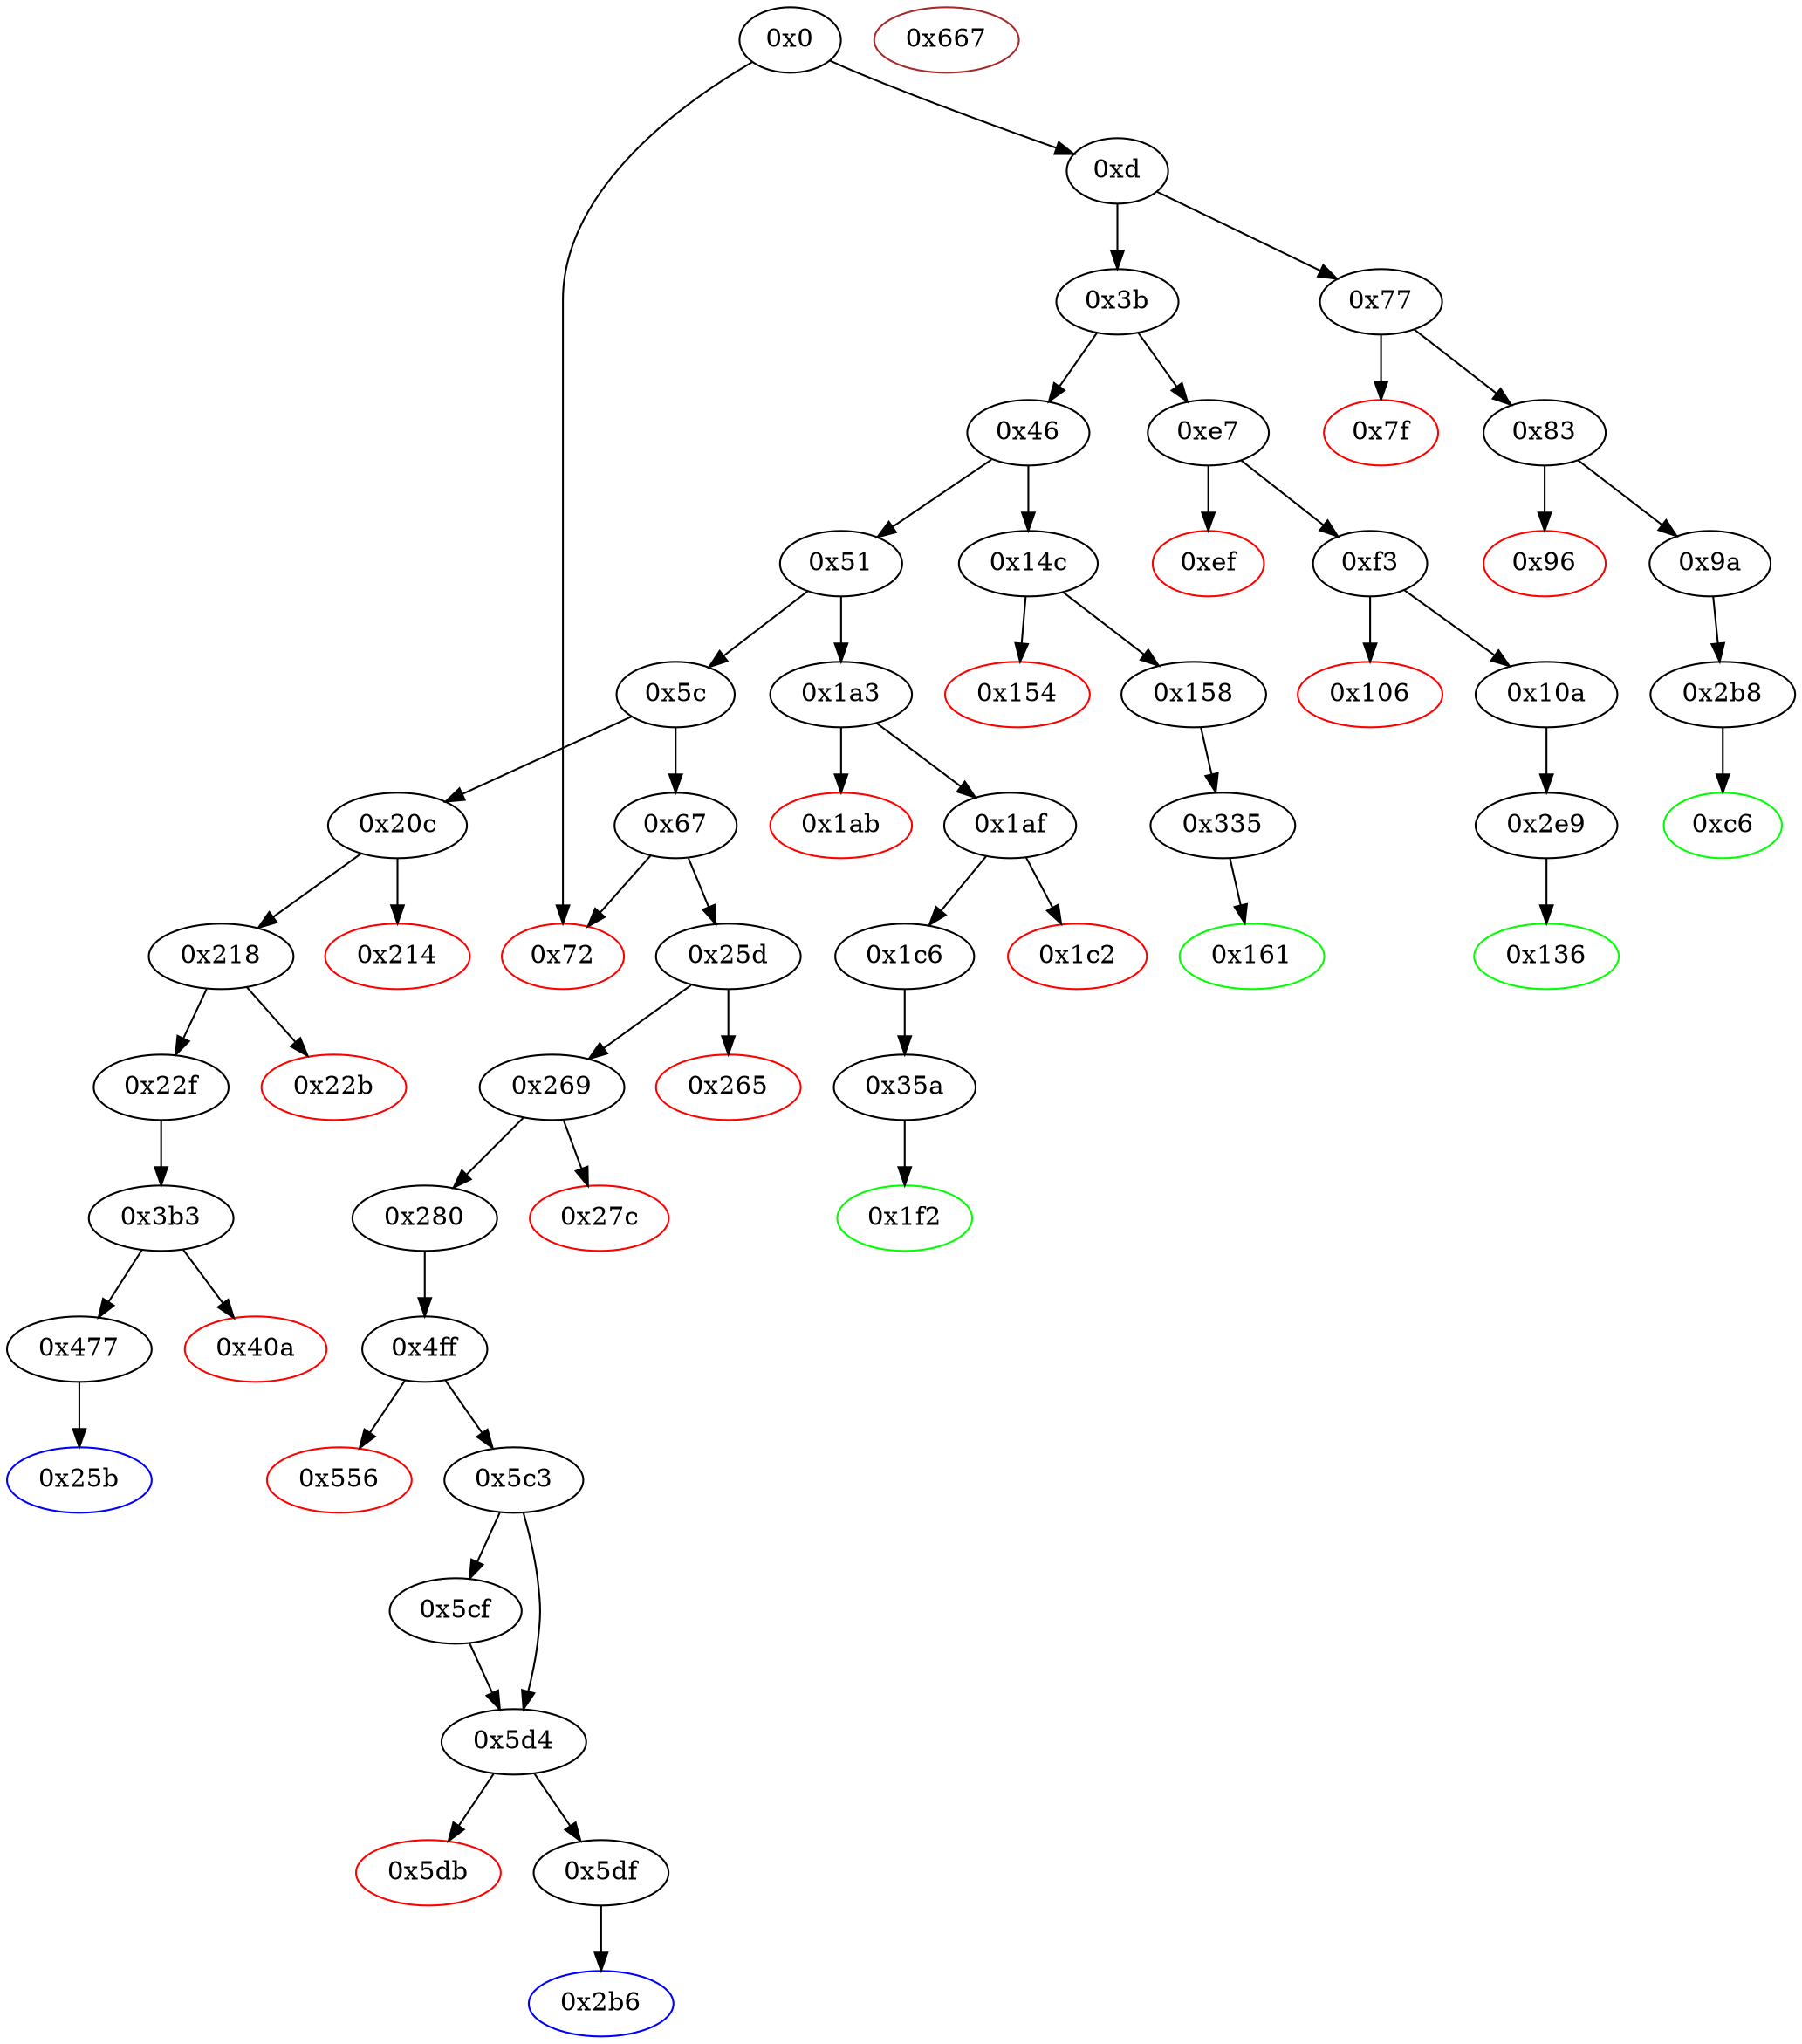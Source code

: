 strict digraph "" {
"0xe7" [fillcolor=white, id="0xe7", style=filled, tooltip="Block 0xe7\n[0xe7:0xee]\n---\nPredecessors: [0x3b]\nSuccessors: [0xef, 0xf3]\n---\n0xe7 JUMPDEST\n0xe8 CALLVALUE\n0xe9 DUP1\n0xea ISZERO\n0xeb PUSH2 0xf3\n0xee JUMPI\n---\n0xe7: JUMPDEST \n0xe8: V62 = CALLVALUE\n0xea: V63 = ISZERO V62\n0xeb: V64 = 0xf3\n0xee: JUMPI 0xf3 V63\n---\nEntry stack: [V9]\nStack pops: 0\nStack additions: [V62]\nExit stack: [V9, V62]\n\nDef sites:\nV9: {0xd.0x2f}\n"];
"0x1c6" [fillcolor=white, id="0x1c6", style=filled, tooltip="Block 0x1c6\n[0x1c6:0x1f1]\n---\nPredecessors: [0x1af]\nSuccessors: [0x35a]\n---\n0x1c6 JUMPDEST\n0x1c7 DUP2\n0x1c8 ADD\n0x1c9 SWAP1\n0x1ca DUP1\n0x1cb DUP1\n0x1cc CALLDATALOAD\n0x1cd PUSH20 0xffffffffffffffffffffffffffffffffffffffff\n0x1e2 AND\n0x1e3 SWAP1\n0x1e4 PUSH1 0x20\n0x1e6 ADD\n0x1e7 SWAP1\n0x1e8 SWAP3\n0x1e9 SWAP2\n0x1ea SWAP1\n0x1eb POP\n0x1ec POP\n0x1ed POP\n0x1ee PUSH2 0x35a\n0x1f1 JUMP\n---\n0x1c6: JUMPDEST \n0x1c8: V119 = ADD 0x4 V113\n0x1cc: V120 = CALLDATALOAD 0x4\n0x1cd: V121 = 0xffffffffffffffffffffffffffffffffffffffff\n0x1e2: V122 = AND 0xffffffffffffffffffffffffffffffffffffffff V120\n0x1e4: V123 = 0x20\n0x1e6: V124 = ADD 0x20 0x4\n0x1ee: V125 = 0x35a\n0x1f1: JUMP 0x35a\n---\nEntry stack: [V9, 0x1f2, 0x4, V113]\nStack pops: 2\nStack additions: [V122]\nExit stack: [V9, 0x1f2, V122]\n\nDef sites:\nV9: {0xd.0x2f}\n0x1f2: {0x1af.0x1b1}\n0x4: {0x1af.0x1b4}\nV113: {0x1af.0x1b8}\n"];
"0x214" [color=red, fillcolor=white, id="0x214", style=filled, tooltip="Block 0x214\n[0x214:0x217]\n---\nPredecessors: [0x20c]\nSuccessors: []\n---\n0x214 PUSH1 0x0\n0x216 DUP1\n0x217 REVERT\n---\n0x214: V140 = 0x0\n0x217: REVERT 0x0 0x0\n---\nEntry stack: [V9, V137]\nStack pops: 0\nStack additions: []\nExit stack: [V9, V137]\n\nDef sites:\nV9: {0xd.0x2f}\nV137: {0x20c.0x20d}\n"];
"0x5cf" [fillcolor=white, id="0x5cf", style=filled, tooltip="Block 0x5cf\n[0x5cf:0x5d3]\n---\nPredecessors: [0x5c3]\nSuccessors: [0x5d4]\n---\n0x5cf POP\n0x5d0 PUSH1 0x0\n0x5d2 DUP2\n0x5d3 EQ\n---\n0x5d0: V358 = 0x0\n0x5d3: V359 = EQ V176 0x0\n---\nEntry stack: [V9, 0x2b6, V173, V176, V356]\nStack pops: 2\nStack additions: [S1, V359]\nExit stack: [V9, 0x2b6, V173, V176, V359]\n\nDef sites:\nV9: {0xd.0x2f}\n0x2b6: {0x269.0x26b}\nV173: {0x280.0x29c}\nV176: {0x280.0x2a6}\nV356: {0x5c3.0x5c9}\n"];
"0x5db" [color=red, fillcolor=white, id="0x5db", style=filled, tooltip="Block 0x5db\n[0x5db:0x5de]\n---\nPredecessors: [0x5d4]\nSuccessors: []\n---\n0x5db PUSH1 0x0\n0x5dd DUP1\n0x5de REVERT\n---\n0x5db: V363 = 0x0\n0x5de: REVERT 0x0 0x0\n---\nEntry stack: [V9, 0x2b6, V173, V176]\nStack pops: 0\nStack additions: []\nExit stack: [V9, 0x2b6, V173, V176]\n\nDef sites:\nV9: {0xd.0x2f}\n0x2b6: {0x269.0x26b}\nV173: {0x280.0x29c}\nV176: {0x280.0x2a6}\n"];
"0x154" [color=red, fillcolor=white, id="0x154", style=filled, tooltip="Block 0x154\n[0x154:0x157]\n---\nPredecessors: [0x14c]\nSuccessors: []\n---\n0x154 PUSH1 0x0\n0x156 DUP1\n0x157 REVERT\n---\n0x154: V92 = 0x0\n0x157: REVERT 0x0 0x0\n---\nEntry stack: [V9, V89]\nStack pops: 0\nStack additions: []\nExit stack: [V9, V89]\n\nDef sites:\nV9: {0xd.0x2f}\nV89: {0x14c.0x14d}\n"];
"0x35a" [fillcolor=white, id="0x35a", style=filled, tooltip="Block 0x35a\n[0x35a:0x3b2]\n---\nPredecessors: [0x1c6]\nSuccessors: [0x1f2]\n---\n0x35a JUMPDEST\n0x35b PUSH1 0x0\n0x35d PUSH1 0x1\n0x35f PUSH1 0x0\n0x361 DUP4\n0x362 PUSH20 0xffffffffffffffffffffffffffffffffffffffff\n0x377 AND\n0x378 PUSH20 0xffffffffffffffffffffffffffffffffffffffff\n0x38d AND\n0x38e DUP2\n0x38f MSTORE\n0x390 PUSH1 0x20\n0x392 ADD\n0x393 SWAP1\n0x394 DUP2\n0x395 MSTORE\n0x396 PUSH1 0x20\n0x398 ADD\n0x399 PUSH1 0x0\n0x39b SHA3\n0x39c PUSH1 0x0\n0x39e ADD\n0x39f PUSH1 0x0\n0x3a1 SWAP1\n0x3a2 SLOAD\n0x3a3 SWAP1\n0x3a4 PUSH2 0x100\n0x3a7 EXP\n0x3a8 SWAP1\n0x3a9 DIV\n0x3aa PUSH1 0xff\n0x3ac AND\n0x3ad SWAP1\n0x3ae POP\n0x3af SWAP2\n0x3b0 SWAP1\n0x3b1 POP\n0x3b2 JUMP\n---\n0x35a: JUMPDEST \n0x35b: V222 = 0x0\n0x35d: V223 = 0x1\n0x35f: V224 = 0x0\n0x362: V225 = 0xffffffffffffffffffffffffffffffffffffffff\n0x377: V226 = AND 0xffffffffffffffffffffffffffffffffffffffff V122\n0x378: V227 = 0xffffffffffffffffffffffffffffffffffffffff\n0x38d: V228 = AND 0xffffffffffffffffffffffffffffffffffffffff V226\n0x38f: M[0x0] = V228\n0x390: V229 = 0x20\n0x392: V230 = ADD 0x20 0x0\n0x395: M[0x20] = 0x1\n0x396: V231 = 0x20\n0x398: V232 = ADD 0x20 0x20\n0x399: V233 = 0x0\n0x39b: V234 = SHA3 0x0 0x40\n0x39c: V235 = 0x0\n0x39e: V236 = ADD 0x0 V234\n0x39f: V237 = 0x0\n0x3a2: V238 = S[V236]\n0x3a4: V239 = 0x100\n0x3a7: V240 = EXP 0x100 0x0\n0x3a9: V241 = DIV V238 0x1\n0x3aa: V242 = 0xff\n0x3ac: V243 = AND 0xff V241\n0x3b2: JUMP 0x1f2\n---\nEntry stack: [V9, 0x1f2, V122]\nStack pops: 2\nStack additions: [V243]\nExit stack: [V9, V243]\n\nDef sites:\nV9: {0xd.0x2f}\n0x1f2: {0x1af.0x1b1}\nV122: {0x1c6.0x1e2}\n"];
"0x556" [color=red, fillcolor=white, id="0x556", style=filled, tooltip="Block 0x556\n[0x556:0x5c2]\n---\nPredecessors: [0x4ff]\nSuccessors: []\n---\n0x556 PUSH1 0x40\n0x558 MLOAD\n0x559 PUSH32 0x8c379a000000000000000000000000000000000000000000000000000000000\n0x57a DUP2\n0x57b MSTORE\n0x57c PUSH1 0x4\n0x57e ADD\n0x57f DUP1\n0x580 DUP1\n0x581 PUSH1 0x20\n0x583 ADD\n0x584 DUP3\n0x585 DUP2\n0x586 SUB\n0x587 DUP3\n0x588 MSTORE\n0x589 PUSH1 0xa\n0x58b DUP2\n0x58c MSTORE\n0x58d PUSH1 0x20\n0x58f ADD\n0x590 DUP1\n0x591 PUSH32 0x4f6e6c79206f776e657200000000000000000000000000000000000000000000\n0x5b2 DUP2\n0x5b3 MSTORE\n0x5b4 POP\n0x5b5 PUSH1 0x20\n0x5b7 ADD\n0x5b8 SWAP2\n0x5b9 POP\n0x5ba POP\n0x5bb PUSH1 0x40\n0x5bd MLOAD\n0x5be DUP1\n0x5bf SWAP2\n0x5c0 SUB\n0x5c1 SWAP1\n0x5c2 REVERT\n---\n0x556: V337 = 0x40\n0x558: V338 = M[0x40]\n0x559: V339 = 0x8c379a000000000000000000000000000000000000000000000000000000000\n0x57b: M[V338] = 0x8c379a000000000000000000000000000000000000000000000000000000000\n0x57c: V340 = 0x4\n0x57e: V341 = ADD 0x4 V338\n0x581: V342 = 0x20\n0x583: V343 = ADD 0x20 V341\n0x586: V344 = SUB V343 V341\n0x588: M[V341] = V344\n0x589: V345 = 0xa\n0x58c: M[V343] = 0xa\n0x58d: V346 = 0x20\n0x58f: V347 = ADD 0x20 V343\n0x591: V348 = 0x4f6e6c79206f776e657200000000000000000000000000000000000000000000\n0x5b3: M[V347] = 0x4f6e6c79206f776e657200000000000000000000000000000000000000000000\n0x5b5: V349 = 0x20\n0x5b7: V350 = ADD 0x20 V347\n0x5bb: V351 = 0x40\n0x5bd: V352 = M[0x40]\n0x5c0: V353 = SUB V350 V352\n0x5c2: REVERT V352 V353\n---\nEntry stack: [V9, 0x2b6, V173, V176]\nStack pops: 0\nStack additions: []\nExit stack: [V9, 0x2b6, V173, V176]\n\nDef sites:\nV9: {0xd.0x2f}\n0x2b6: {0x269.0x26b}\nV173: {0x280.0x29c}\nV176: {0x280.0x2a6}\n"];
"0x5c" [fillcolor=white, id="0x5c", style=filled, tooltip="Block 0x5c\n[0x5c:0x66]\n---\nPredecessors: [0x51]\nSuccessors: [0x67, 0x20c]\n---\n0x5c DUP1\n0x5d PUSH4 0xd0173c33\n0x62 EQ\n0x63 PUSH2 0x20c\n0x66 JUMPI\n---\n0x5d: V22 = 0xd0173c33\n0x62: V23 = EQ 0xd0173c33 V9\n0x63: V24 = 0x20c\n0x66: JUMPI 0x20c V23\n---\nEntry stack: [V9]\nStack pops: 1\nStack additions: [S0]\nExit stack: [V9]\n\nDef sites:\nV9: {0xd.0x2f}\n"];
"0x25b" [color=blue, fillcolor=white, id="0x25b", style=filled, tooltip="Block 0x25b\n[0x25b:0x25c]\n---\nPredecessors: [0x477]\nSuccessors: []\n---\n0x25b JUMPDEST\n0x25c STOP\n---\n0x25b: JUMPDEST \n0x25c: STOP \n---\nEntry stack: [V9]\nStack pops: 0\nStack additions: []\nExit stack: [V9]\n\nDef sites:\nV9: {0xd.0x2f}\n"];
"0x20c" [fillcolor=white, id="0x20c", style=filled, tooltip="Block 0x20c\n[0x20c:0x213]\n---\nPredecessors: [0x5c]\nSuccessors: [0x214, 0x218]\n---\n0x20c JUMPDEST\n0x20d CALLVALUE\n0x20e DUP1\n0x20f ISZERO\n0x210 PUSH2 0x218\n0x213 JUMPI\n---\n0x20c: JUMPDEST \n0x20d: V137 = CALLVALUE\n0x20f: V138 = ISZERO V137\n0x210: V139 = 0x218\n0x213: JUMPI 0x218 V138\n---\nEntry stack: [V9]\nStack pops: 0\nStack additions: [V137]\nExit stack: [V9, V137]\n\nDef sites:\nV9: {0xd.0x2f}\n"];
"0x158" [fillcolor=white, id="0x158", style=filled, tooltip="Block 0x158\n[0x158:0x160]\n---\nPredecessors: [0x14c]\nSuccessors: [0x335]\n---\n0x158 JUMPDEST\n0x159 POP\n0x15a PUSH2 0x161\n0x15d PUSH2 0x335\n0x160 JUMP\n---\n0x158: JUMPDEST \n0x15a: V93 = 0x161\n0x15d: V94 = 0x335\n0x160: JUMP 0x335\n---\nEntry stack: [V9, V89]\nStack pops: 1\nStack additions: [0x161]\nExit stack: [V9, 0x161]\n\nDef sites:\nV9: {0xd.0x2f}\nV89: {0x14c.0x14d}\n"];
"0x10a" [fillcolor=white, id="0x10a", style=filled, tooltip="Block 0x10a\n[0x10a:0x135]\n---\nPredecessors: [0xf3]\nSuccessors: [0x2e9]\n---\n0x10a JUMPDEST\n0x10b DUP2\n0x10c ADD\n0x10d SWAP1\n0x10e DUP1\n0x10f DUP1\n0x110 CALLDATALOAD\n0x111 PUSH20 0xffffffffffffffffffffffffffffffffffffffff\n0x126 AND\n0x127 SWAP1\n0x128 PUSH1 0x20\n0x12a ADD\n0x12b SWAP1\n0x12c SWAP3\n0x12d SWAP2\n0x12e SWAP1\n0x12f POP\n0x130 POP\n0x131 POP\n0x132 PUSH2 0x2e9\n0x135 JUMP\n---\n0x10a: JUMPDEST \n0x10c: V75 = ADD 0x4 V69\n0x110: V76 = CALLDATALOAD 0x4\n0x111: V77 = 0xffffffffffffffffffffffffffffffffffffffff\n0x126: V78 = AND 0xffffffffffffffffffffffffffffffffffffffff V76\n0x128: V79 = 0x20\n0x12a: V80 = ADD 0x20 0x4\n0x132: V81 = 0x2e9\n0x135: JUMP 0x2e9\n---\nEntry stack: [V9, 0x136, 0x4, V69]\nStack pops: 2\nStack additions: [V78]\nExit stack: [V9, 0x136, V78]\n\nDef sites:\nV9: {0xd.0x2f}\n0x136: {0xf3.0xf5}\n0x4: {0xf3.0xf8}\nV69: {0xf3.0xfc}\n"];
"0x83" [fillcolor=white, id="0x83", style=filled, tooltip="Block 0x83\n[0x83:0x95]\n---\nPredecessors: [0x77]\nSuccessors: [0x96, 0x9a]\n---\n0x83 JUMPDEST\n0x84 POP\n0x85 PUSH2 0xc6\n0x88 PUSH1 0x4\n0x8a DUP1\n0x8b CALLDATASIZE\n0x8c SUB\n0x8d PUSH1 0x20\n0x8f DUP2\n0x90 LT\n0x91 ISZERO\n0x92 PUSH2 0x9a\n0x95 JUMPI\n---\n0x83: JUMPDEST \n0x85: V33 = 0xc6\n0x88: V34 = 0x4\n0x8b: V35 = CALLDATASIZE\n0x8c: V36 = SUB V35 0x4\n0x8d: V37 = 0x20\n0x90: V38 = LT V36 0x20\n0x91: V39 = ISZERO V38\n0x92: V40 = 0x9a\n0x95: JUMPI 0x9a V39\n---\nEntry stack: [V9, V29]\nStack pops: 1\nStack additions: [0xc6, 0x4, V36]\nExit stack: [V9, 0xc6, 0x4, V36]\n\nDef sites:\nV9: {0xd.0x2f}\nV29: {0x77.0x78}\n"];
"0x46" [fillcolor=white, id="0x46", style=filled, tooltip="Block 0x46\n[0x46:0x50]\n---\nPredecessors: [0x3b]\nSuccessors: [0x51, 0x14c]\n---\n0x46 DUP1\n0x47 PUSH4 0x8da5cb5b\n0x4c EQ\n0x4d PUSH2 0x14c\n0x50 JUMPI\n---\n0x47: V16 = 0x8da5cb5b\n0x4c: V17 = EQ 0x8da5cb5b V9\n0x4d: V18 = 0x14c\n0x50: JUMPI 0x14c V17\n---\nEntry stack: [V9]\nStack pops: 1\nStack additions: [S0]\nExit stack: [V9]\n\nDef sites:\nV9: {0xd.0x2f}\n"];
"0x25d" [fillcolor=white, id="0x25d", style=filled, tooltip="Block 0x25d\n[0x25d:0x264]\n---\nPredecessors: [0x67]\nSuccessors: [0x265, 0x269]\n---\n0x25d JUMPDEST\n0x25e CALLVALUE\n0x25f DUP1\n0x260 ISZERO\n0x261 PUSH2 0x269\n0x264 JUMPI\n---\n0x25d: JUMPDEST \n0x25e: V157 = CALLVALUE\n0x260: V158 = ISZERO V157\n0x261: V159 = 0x269\n0x264: JUMPI 0x269 V158\n---\nEntry stack: [V9]\nStack pops: 0\nStack additions: [V157]\nExit stack: [V9, V157]\n\nDef sites:\nV9: {0xd.0x2f}\n"];
"0x51" [fillcolor=white, id="0x51", style=filled, tooltip="Block 0x51\n[0x51:0x5b]\n---\nPredecessors: [0x46]\nSuccessors: [0x5c, 0x1a3]\n---\n0x51 DUP1\n0x52 PUSH4 0xb371deac\n0x57 EQ\n0x58 PUSH2 0x1a3\n0x5b JUMPI\n---\n0x52: V19 = 0xb371deac\n0x57: V20 = EQ 0xb371deac V9\n0x58: V21 = 0x1a3\n0x5b: JUMPI 0x1a3 V20\n---\nEntry stack: [V9]\nStack pops: 1\nStack additions: [S0]\nExit stack: [V9]\n\nDef sites:\nV9: {0xd.0x2f}\n"];
"0x265" [color=red, fillcolor=white, id="0x265", style=filled, tooltip="Block 0x265\n[0x265:0x268]\n---\nPredecessors: [0x25d]\nSuccessors: []\n---\n0x265 PUSH1 0x0\n0x267 DUP1\n0x268 REVERT\n---\n0x265: V160 = 0x0\n0x268: REVERT 0x0 0x0\n---\nEntry stack: [V9, V157]\nStack pops: 0\nStack additions: []\nExit stack: [V9, V157]\n\nDef sites:\nV9: {0xd.0x2f}\nV157: {0x25d.0x25e}\n"];
"0x96" [color=red, fillcolor=white, id="0x96", style=filled, tooltip="Block 0x96\n[0x96:0x99]\n---\nPredecessors: [0x83]\nSuccessors: []\n---\n0x96 PUSH1 0x0\n0x98 DUP1\n0x99 REVERT\n---\n0x96: V41 = 0x0\n0x99: REVERT 0x0 0x0\n---\nEntry stack: [V9, 0xc6, 0x4, V36]\nStack pops: 0\nStack additions: []\nExit stack: [V9, 0xc6, 0x4, V36]\n\nDef sites:\nV9: {0xd.0x2f}\n0xc6: {0x83.0x85}\n0x4: {0x83.0x88}\nV36: {0x83.0x8c}\n"];
"0x667" [color=brown, fillcolor=white, id="0x667", style=filled, tooltip="Block 0x667\n[0x667:0x694]\n---\nPredecessors: []\nSuccessors: []\n---\n0x667 INVALID\n0x668 LOG1\n0x669 PUSH6 0x627a7a723058\n0x670 SHA3\n0x671 MISSING 0xe0\n0x672 SAR\n0x673 SAR\n0x674 LOG3\n0x675 DIFFICULTY\n0x676 MISSING 0xcd\n0x677 MISSING 0xa8\n0x678 CREATE\n0x679 MISSING 0x5c\n0x67a MISSING 0x5f\n0x67b DUP15\n0x67c SSTORE\n0x67d MISSING 0xa5\n0x67e MISSING 0x46\n0x67f DIFFICULTY\n0x680 MISSING 0x4c\n0x681 MISSING 0xa9\n0x682 MISSING 0x5c\n0x683 PUSH17 0x7bb76c197e4c0b53cffcc72ba80029\n---\n0x667: INVALID \n0x668: LOG S0 S1 S2\n0x669: V407 = 0x627a7a723058\n0x670: V408 = SHA3 0x627a7a723058 S3\n0x671: MISSING 0xe0\n0x672: V409 = SAR S0 S1\n0x673: V410 = SAR V409 S2\n0x674: LOG V410 S3 S4 S5 S6\n0x675: V411 = DIFFICULTY\n0x676: MISSING 0xcd\n0x677: MISSING 0xa8\n0x678: V412 = CREATE S0 S1 S2\n0x679: MISSING 0x5c\n0x67a: MISSING 0x5f\n0x67c: S[S14] = S0\n0x67d: MISSING 0xa5\n0x67e: MISSING 0x46\n0x67f: V413 = DIFFICULTY\n0x680: MISSING 0x4c\n0x681: MISSING 0xa9\n0x682: MISSING 0x5c\n0x683: V414 = 0x7bb76c197e4c0b53cffcc72ba80029\n---\nEntry stack: []\nStack pops: 0\nStack additions: [V408, V411, V412, S1, S2, S3, S4, S5, S6, S7, S8, S9, S10, S11, S12, S13, S14, V413, 0x7bb76c197e4c0b53cffcc72ba80029]\nExit stack: []\n\nDef sites:\n"];
"0x2b8" [fillcolor=white, id="0x2b8", style=filled, tooltip="Block 0x2b8\n[0x2b8:0x2e8]\n---\nPredecessors: [0x9a]\nSuccessors: [0xc6]\n---\n0x2b8 JUMPDEST\n0x2b9 PUSH1 0x1\n0x2bb PUSH1 0x20\n0x2bd MSTORE\n0x2be DUP1\n0x2bf PUSH1 0x0\n0x2c1 MSTORE\n0x2c2 PUSH1 0x40\n0x2c4 PUSH1 0x0\n0x2c6 SHA3\n0x2c7 PUSH1 0x0\n0x2c9 SWAP2\n0x2ca POP\n0x2cb SWAP1\n0x2cc POP\n0x2cd DUP1\n0x2ce PUSH1 0x0\n0x2d0 ADD\n0x2d1 PUSH1 0x0\n0x2d3 SWAP1\n0x2d4 SLOAD\n0x2d5 SWAP1\n0x2d6 PUSH2 0x100\n0x2d9 EXP\n0x2da SWAP1\n0x2db DIV\n0x2dc PUSH1 0xff\n0x2de AND\n0x2df SWAP1\n0x2e0 DUP1\n0x2e1 PUSH1 0x1\n0x2e3 ADD\n0x2e4 SLOAD\n0x2e5 SWAP1\n0x2e6 POP\n0x2e7 DUP3\n0x2e8 JUMP\n---\n0x2b8: JUMPDEST \n0x2b9: V180 = 0x1\n0x2bb: V181 = 0x20\n0x2bd: M[0x20] = 0x1\n0x2bf: V182 = 0x0\n0x2c1: M[0x0] = V45\n0x2c2: V183 = 0x40\n0x2c4: V184 = 0x0\n0x2c6: V185 = SHA3 0x0 0x40\n0x2c7: V186 = 0x0\n0x2ce: V187 = 0x0\n0x2d0: V188 = ADD 0x0 V185\n0x2d1: V189 = 0x0\n0x2d4: V190 = S[V188]\n0x2d6: V191 = 0x100\n0x2d9: V192 = EXP 0x100 0x0\n0x2db: V193 = DIV V190 0x1\n0x2dc: V194 = 0xff\n0x2de: V195 = AND 0xff V193\n0x2e1: V196 = 0x1\n0x2e3: V197 = ADD 0x1 V185\n0x2e4: V198 = S[V197]\n0x2e8: JUMP 0xc6\n---\nEntry stack: [V9, 0xc6, V45]\nStack pops: 2\nStack additions: [S1, V195, V198]\nExit stack: [V9, 0xc6, V195, V198]\n\nDef sites:\nV9: {0xd.0x2f}\n0xc6: {0x83.0x85}\nV45: {0x9a.0xb6}\n"];
"0x161" [color=green, fillcolor=white, id="0x161", style=filled, tooltip="Block 0x161\n[0x161:0x1a2]\n---\nPredecessors: [0x335]\nSuccessors: []\n---\n0x161 JUMPDEST\n0x162 PUSH1 0x40\n0x164 MLOAD\n0x165 DUP1\n0x166 DUP3\n0x167 PUSH20 0xffffffffffffffffffffffffffffffffffffffff\n0x17c AND\n0x17d PUSH20 0xffffffffffffffffffffffffffffffffffffffff\n0x192 AND\n0x193 DUP2\n0x194 MSTORE\n0x195 PUSH1 0x20\n0x197 ADD\n0x198 SWAP2\n0x199 POP\n0x19a POP\n0x19b PUSH1 0x40\n0x19d MLOAD\n0x19e DUP1\n0x19f SWAP2\n0x1a0 SUB\n0x1a1 SWAP1\n0x1a2 RETURN\n---\n0x161: JUMPDEST \n0x162: V95 = 0x40\n0x164: V96 = M[0x40]\n0x167: V97 = 0xffffffffffffffffffffffffffffffffffffffff\n0x17c: V98 = AND 0xffffffffffffffffffffffffffffffffffffffff V221\n0x17d: V99 = 0xffffffffffffffffffffffffffffffffffffffff\n0x192: V100 = AND 0xffffffffffffffffffffffffffffffffffffffff V98\n0x194: M[V96] = V100\n0x195: V101 = 0x20\n0x197: V102 = ADD 0x20 V96\n0x19b: V103 = 0x40\n0x19d: V104 = M[0x40]\n0x1a0: V105 = SUB V102 V104\n0x1a2: RETURN V104 V105\n---\nEntry stack: [V9, 0x161, V221]\nStack pops: 1\nStack additions: []\nExit stack: [V9, 0x161]\n\nDef sites:\nV9: {0xd.0x2f}\n0x161: {0x158.0x15a}\nV221: {0x335.0x357}\n"];
"0x77" [fillcolor=white, id="0x77", style=filled, tooltip="Block 0x77\n[0x77:0x7e]\n---\nPredecessors: [0xd]\nSuccessors: [0x7f, 0x83]\n---\n0x77 JUMPDEST\n0x78 CALLVALUE\n0x79 DUP1\n0x7a ISZERO\n0x7b PUSH2 0x83\n0x7e JUMPI\n---\n0x77: JUMPDEST \n0x78: V29 = CALLVALUE\n0x7a: V30 = ISZERO V29\n0x7b: V31 = 0x83\n0x7e: JUMPI 0x83 V30\n---\nEntry stack: [V9]\nStack pops: 0\nStack additions: [V29]\nExit stack: [V9, V29]\n\nDef sites:\nV9: {0xd.0x2f}\n"];
"0x9a" [fillcolor=white, id="0x9a", style=filled, tooltip="Block 0x9a\n[0x9a:0xc5]\n---\nPredecessors: [0x83]\nSuccessors: [0x2b8]\n---\n0x9a JUMPDEST\n0x9b DUP2\n0x9c ADD\n0x9d SWAP1\n0x9e DUP1\n0x9f DUP1\n0xa0 CALLDATALOAD\n0xa1 PUSH20 0xffffffffffffffffffffffffffffffffffffffff\n0xb6 AND\n0xb7 SWAP1\n0xb8 PUSH1 0x20\n0xba ADD\n0xbb SWAP1\n0xbc SWAP3\n0xbd SWAP2\n0xbe SWAP1\n0xbf POP\n0xc0 POP\n0xc1 POP\n0xc2 PUSH2 0x2b8\n0xc5 JUMP\n---\n0x9a: JUMPDEST \n0x9c: V42 = ADD 0x4 V36\n0xa0: V43 = CALLDATALOAD 0x4\n0xa1: V44 = 0xffffffffffffffffffffffffffffffffffffffff\n0xb6: V45 = AND 0xffffffffffffffffffffffffffffffffffffffff V43\n0xb8: V46 = 0x20\n0xba: V47 = ADD 0x20 0x4\n0xc2: V48 = 0x2b8\n0xc5: JUMP 0x2b8\n---\nEntry stack: [V9, 0xc6, 0x4, V36]\nStack pops: 2\nStack additions: [V45]\nExit stack: [V9, 0xc6, V45]\n\nDef sites:\nV9: {0xd.0x2f}\n0xc6: {0x83.0x85}\n0x4: {0x83.0x88}\nV36: {0x83.0x8c}\n"];
"0x40a" [color=red, fillcolor=white, id="0x40a", style=filled, tooltip="Block 0x40a\n[0x40a:0x476]\n---\nPredecessors: [0x3b3]\nSuccessors: []\n---\n0x40a PUSH1 0x40\n0x40c MLOAD\n0x40d PUSH32 0x8c379a000000000000000000000000000000000000000000000000000000000\n0x42e DUP2\n0x42f MSTORE\n0x430 PUSH1 0x4\n0x432 ADD\n0x433 DUP1\n0x434 DUP1\n0x435 PUSH1 0x20\n0x437 ADD\n0x438 DUP3\n0x439 DUP2\n0x43a SUB\n0x43b DUP3\n0x43c MSTORE\n0x43d PUSH1 0xa\n0x43f DUP2\n0x440 MSTORE\n0x441 PUSH1 0x20\n0x443 ADD\n0x444 DUP1\n0x445 PUSH32 0x4f6e6c79206f776e657200000000000000000000000000000000000000000000\n0x466 DUP2\n0x467 MSTORE\n0x468 POP\n0x469 PUSH1 0x20\n0x46b ADD\n0x46c SWAP2\n0x46d POP\n0x46e POP\n0x46f PUSH1 0x40\n0x471 MLOAD\n0x472 DUP1\n0x473 SWAP2\n0x474 SUB\n0x475 SWAP1\n0x476 REVERT\n---\n0x40a: V260 = 0x40\n0x40c: V261 = M[0x40]\n0x40d: V262 = 0x8c379a000000000000000000000000000000000000000000000000000000000\n0x42f: M[V261] = 0x8c379a000000000000000000000000000000000000000000000000000000000\n0x430: V263 = 0x4\n0x432: V264 = ADD 0x4 V261\n0x435: V265 = 0x20\n0x437: V266 = ADD 0x20 V264\n0x43a: V267 = SUB V266 V264\n0x43c: M[V264] = V267\n0x43d: V268 = 0xa\n0x440: M[V266] = 0xa\n0x441: V269 = 0x20\n0x443: V270 = ADD 0x20 V266\n0x445: V271 = 0x4f6e6c79206f776e657200000000000000000000000000000000000000000000\n0x467: M[V270] = 0x4f6e6c79206f776e657200000000000000000000000000000000000000000000\n0x469: V272 = 0x20\n0x46b: V273 = ADD 0x20 V270\n0x46f: V274 = 0x40\n0x471: V275 = M[0x40]\n0x474: V276 = SUB V273 V275\n0x476: REVERT V275 V276\n---\nEntry stack: [V9, 0x25b, V153]\nStack pops: 0\nStack additions: []\nExit stack: [V9, 0x25b, V153]\n\nDef sites:\nV9: {0xd.0x2f}\n0x25b: {0x218.0x21a}\nV153: {0x22f.0x24b}\n"];
"0x7f" [color=red, fillcolor=white, id="0x7f", style=filled, tooltip="Block 0x7f\n[0x7f:0x82]\n---\nPredecessors: [0x77]\nSuccessors: []\n---\n0x7f PUSH1 0x0\n0x81 DUP1\n0x82 REVERT\n---\n0x7f: V32 = 0x0\n0x82: REVERT 0x0 0x0\n---\nEntry stack: [V9, V29]\nStack pops: 0\nStack additions: []\nExit stack: [V9, V29]\n\nDef sites:\nV9: {0xd.0x2f}\nV29: {0x77.0x78}\n"];
"0x22b" [color=red, fillcolor=white, id="0x22b", style=filled, tooltip="Block 0x22b\n[0x22b:0x22e]\n---\nPredecessors: [0x218]\nSuccessors: []\n---\n0x22b PUSH1 0x0\n0x22d DUP1\n0x22e REVERT\n---\n0x22b: V149 = 0x0\n0x22e: REVERT 0x0 0x0\n---\nEntry stack: [V9, 0x25b, 0x4, V144]\nStack pops: 0\nStack additions: []\nExit stack: [V9, 0x25b, 0x4, V144]\n\nDef sites:\nV9: {0xd.0x2f}\n0x25b: {0x218.0x21a}\n0x4: {0x218.0x21d}\nV144: {0x218.0x221}\n"];
"0x5c3" [fillcolor=white, id="0x5c3", style=filled, tooltip="Block 0x5c3\n[0x5c3:0x5ce]\n---\nPredecessors: [0x4ff]\nSuccessors: [0x5cf, 0x5d4]\n---\n0x5c3 JUMPDEST\n0x5c4 PUSH2 0x190\n0x5c7 DUP2\n0x5c8 LT\n0x5c9 ISZERO\n0x5ca DUP1\n0x5cb PUSH2 0x5d4\n0x5ce JUMPI\n---\n0x5c3: JUMPDEST \n0x5c4: V354 = 0x190\n0x5c8: V355 = LT V176 0x190\n0x5c9: V356 = ISZERO V355\n0x5cb: V357 = 0x5d4\n0x5ce: JUMPI 0x5d4 V356\n---\nEntry stack: [V9, 0x2b6, V173, V176]\nStack pops: 1\nStack additions: [S0, V356]\nExit stack: [V9, 0x2b6, V173, V176, V356]\n\nDef sites:\nV9: {0xd.0x2f}\n0x2b6: {0x269.0x26b}\nV173: {0x280.0x29c}\nV176: {0x280.0x2a6}\n"];
"0x5d4" [fillcolor=white, id="0x5d4", style=filled, tooltip="Block 0x5d4\n[0x5d4:0x5da]\n---\nPredecessors: [0x5c3, 0x5cf]\nSuccessors: [0x5db, 0x5df]\n---\n0x5d4 JUMPDEST\n0x5d5 ISZERO\n0x5d6 ISZERO\n0x5d7 PUSH2 0x5df\n0x5da JUMPI\n---\n0x5d4: JUMPDEST \n0x5d5: V360 = ISZERO S0\n0x5d6: V361 = ISZERO V360\n0x5d7: V362 = 0x5df\n0x5da: JUMPI 0x5df V361\n---\nEntry stack: [V9, 0x2b6, V173, V176, S0]\nStack pops: 1\nStack additions: []\nExit stack: [V9, 0x2b6, V173, V176]\n\nDef sites:\nV9: {0xd.0x2f}\n0x2b6: {0x269.0x26b}\nV173: {0x280.0x29c}\nV176: {0x280.0x2a6}\nS0: {0x5c3.0x5c9, 0x5cf.0x5d3}\n"];
"0x136" [color=green, fillcolor=white, id="0x136", style=filled, tooltip="Block 0x136\n[0x136:0x14b]\n---\nPredecessors: [0x2e9]\nSuccessors: []\n---\n0x136 JUMPDEST\n0x137 PUSH1 0x40\n0x139 MLOAD\n0x13a DUP1\n0x13b DUP3\n0x13c DUP2\n0x13d MSTORE\n0x13e PUSH1 0x20\n0x140 ADD\n0x141 SWAP2\n0x142 POP\n0x143 POP\n0x144 PUSH1 0x40\n0x146 MLOAD\n0x147 DUP1\n0x148 SWAP2\n0x149 SUB\n0x14a SWAP1\n0x14b RETURN\n---\n0x136: JUMPDEST \n0x137: V82 = 0x40\n0x139: V83 = M[0x40]\n0x13d: M[V83] = V214\n0x13e: V84 = 0x20\n0x140: V85 = ADD 0x20 V83\n0x144: V86 = 0x40\n0x146: V87 = M[0x40]\n0x149: V88 = SUB V85 V87\n0x14b: RETURN V87 V88\n---\nEntry stack: [V9, V214]\nStack pops: 1\nStack additions: []\nExit stack: [V9]\n\nDef sites:\nV9: {0xd.0x2f}\nV214: {0x2e9.0x32e}\n"];
"0x4ff" [fillcolor=white, id="0x4ff", style=filled, tooltip="Block 0x4ff\n[0x4ff:0x555]\n---\nPredecessors: [0x280]\nSuccessors: [0x556, 0x5c3]\n---\n0x4ff JUMPDEST\n0x500 PUSH1 0x0\n0x502 DUP1\n0x503 SWAP1\n0x504 SLOAD\n0x505 SWAP1\n0x506 PUSH2 0x100\n0x509 EXP\n0x50a SWAP1\n0x50b DIV\n0x50c PUSH20 0xffffffffffffffffffffffffffffffffffffffff\n0x521 AND\n0x522 PUSH20 0xffffffffffffffffffffffffffffffffffffffff\n0x537 AND\n0x538 CALLER\n0x539 PUSH20 0xffffffffffffffffffffffffffffffffffffffff\n0x54e AND\n0x54f EQ\n0x550 ISZERO\n0x551 ISZERO\n0x552 PUSH2 0x5c3\n0x555 JUMPI\n---\n0x4ff: JUMPDEST \n0x500: V321 = 0x0\n0x504: V322 = S[0x0]\n0x506: V323 = 0x100\n0x509: V324 = EXP 0x100 0x0\n0x50b: V325 = DIV V322 0x1\n0x50c: V326 = 0xffffffffffffffffffffffffffffffffffffffff\n0x521: V327 = AND 0xffffffffffffffffffffffffffffffffffffffff V325\n0x522: V328 = 0xffffffffffffffffffffffffffffffffffffffff\n0x537: V329 = AND 0xffffffffffffffffffffffffffffffffffffffff V327\n0x538: V330 = CALLER\n0x539: V331 = 0xffffffffffffffffffffffffffffffffffffffff\n0x54e: V332 = AND 0xffffffffffffffffffffffffffffffffffffffff V330\n0x54f: V333 = EQ V332 V329\n0x550: V334 = ISZERO V333\n0x551: V335 = ISZERO V334\n0x552: V336 = 0x5c3\n0x555: JUMPI 0x5c3 V335\n---\nEntry stack: [V9, 0x2b6, V173, V176]\nStack pops: 0\nStack additions: []\nExit stack: [V9, 0x2b6, V173, V176]\n\nDef sites:\nV9: {0xd.0x2f}\n0x2b6: {0x269.0x26b}\nV173: {0x280.0x29c}\nV176: {0x280.0x2a6}\n"];
"0xf3" [fillcolor=white, id="0xf3", style=filled, tooltip="Block 0xf3\n[0xf3:0x105]\n---\nPredecessors: [0xe7]\nSuccessors: [0x106, 0x10a]\n---\n0xf3 JUMPDEST\n0xf4 POP\n0xf5 PUSH2 0x136\n0xf8 PUSH1 0x4\n0xfa DUP1\n0xfb CALLDATASIZE\n0xfc SUB\n0xfd PUSH1 0x20\n0xff DUP2\n0x100 LT\n0x101 ISZERO\n0x102 PUSH2 0x10a\n0x105 JUMPI\n---\n0xf3: JUMPDEST \n0xf5: V66 = 0x136\n0xf8: V67 = 0x4\n0xfb: V68 = CALLDATASIZE\n0xfc: V69 = SUB V68 0x4\n0xfd: V70 = 0x20\n0x100: V71 = LT V69 0x20\n0x101: V72 = ISZERO V71\n0x102: V73 = 0x10a\n0x105: JUMPI 0x10a V72\n---\nEntry stack: [V9, V62]\nStack pops: 1\nStack additions: [0x136, 0x4, V69]\nExit stack: [V9, 0x136, 0x4, V69]\n\nDef sites:\nV9: {0xd.0x2f}\nV62: {0xe7.0xe8}\n"];
"0x1f2" [color=green, fillcolor=white, id="0x1f2", style=filled, tooltip="Block 0x1f2\n[0x1f2:0x20b]\n---\nPredecessors: [0x35a]\nSuccessors: []\n---\n0x1f2 JUMPDEST\n0x1f3 PUSH1 0x40\n0x1f5 MLOAD\n0x1f6 DUP1\n0x1f7 DUP3\n0x1f8 ISZERO\n0x1f9 ISZERO\n0x1fa ISZERO\n0x1fb ISZERO\n0x1fc DUP2\n0x1fd MSTORE\n0x1fe PUSH1 0x20\n0x200 ADD\n0x201 SWAP2\n0x202 POP\n0x203 POP\n0x204 PUSH1 0x40\n0x206 MLOAD\n0x207 DUP1\n0x208 SWAP2\n0x209 SUB\n0x20a SWAP1\n0x20b RETURN\n---\n0x1f2: JUMPDEST \n0x1f3: V126 = 0x40\n0x1f5: V127 = M[0x40]\n0x1f8: V128 = ISZERO V243\n0x1f9: V129 = ISZERO V128\n0x1fa: V130 = ISZERO V129\n0x1fb: V131 = ISZERO V130\n0x1fd: M[V127] = V131\n0x1fe: V132 = 0x20\n0x200: V133 = ADD 0x20 V127\n0x204: V134 = 0x40\n0x206: V135 = M[0x40]\n0x209: V136 = SUB V133 V135\n0x20b: RETURN V135 V136\n---\nEntry stack: [V9, V243]\nStack pops: 1\nStack additions: []\nExit stack: [V9]\n\nDef sites:\nV9: {0xd.0x2f}\nV243: {0x35a.0x3ac}\n"];
"0x3b" [fillcolor=white, id="0x3b", style=filled, tooltip="Block 0x3b\n[0x3b:0x45]\n---\nPredecessors: [0xd]\nSuccessors: [0x46, 0xe7]\n---\n0x3b DUP1\n0x3c PUSH4 0x6eeb5431\n0x41 EQ\n0x42 PUSH2 0xe7\n0x45 JUMPI\n---\n0x3c: V13 = 0x6eeb5431\n0x41: V14 = EQ 0x6eeb5431 V9\n0x42: V15 = 0xe7\n0x45: JUMPI 0xe7 V14\n---\nEntry stack: [V9]\nStack pops: 1\nStack additions: [S0]\nExit stack: [V9]\n\nDef sites:\nV9: {0xd.0x2f}\n"];
"0x1a3" [fillcolor=white, id="0x1a3", style=filled, tooltip="Block 0x1a3\n[0x1a3:0x1aa]\n---\nPredecessors: [0x51]\nSuccessors: [0x1ab, 0x1af]\n---\n0x1a3 JUMPDEST\n0x1a4 CALLVALUE\n0x1a5 DUP1\n0x1a6 ISZERO\n0x1a7 PUSH2 0x1af\n0x1aa JUMPI\n---\n0x1a3: JUMPDEST \n0x1a4: V106 = CALLVALUE\n0x1a6: V107 = ISZERO V106\n0x1a7: V108 = 0x1af\n0x1aa: JUMPI 0x1af V107\n---\nEntry stack: [V9]\nStack pops: 0\nStack additions: [V106]\nExit stack: [V9, V106]\n\nDef sites:\nV9: {0xd.0x2f}\n"];
"0x3b3" [fillcolor=white, id="0x3b3", style=filled, tooltip="Block 0x3b3\n[0x3b3:0x409]\n---\nPredecessors: [0x22f]\nSuccessors: [0x40a, 0x477]\n---\n0x3b3 JUMPDEST\n0x3b4 PUSH1 0x0\n0x3b6 DUP1\n0x3b7 SWAP1\n0x3b8 SLOAD\n0x3b9 SWAP1\n0x3ba PUSH2 0x100\n0x3bd EXP\n0x3be SWAP1\n0x3bf DIV\n0x3c0 PUSH20 0xffffffffffffffffffffffffffffffffffffffff\n0x3d5 AND\n0x3d6 PUSH20 0xffffffffffffffffffffffffffffffffffffffff\n0x3eb AND\n0x3ec CALLER\n0x3ed PUSH20 0xffffffffffffffffffffffffffffffffffffffff\n0x402 AND\n0x403 EQ\n0x404 ISZERO\n0x405 ISZERO\n0x406 PUSH2 0x477\n0x409 JUMPI\n---\n0x3b3: JUMPDEST \n0x3b4: V244 = 0x0\n0x3b8: V245 = S[0x0]\n0x3ba: V246 = 0x100\n0x3bd: V247 = EXP 0x100 0x0\n0x3bf: V248 = DIV V245 0x1\n0x3c0: V249 = 0xffffffffffffffffffffffffffffffffffffffff\n0x3d5: V250 = AND 0xffffffffffffffffffffffffffffffffffffffff V248\n0x3d6: V251 = 0xffffffffffffffffffffffffffffffffffffffff\n0x3eb: V252 = AND 0xffffffffffffffffffffffffffffffffffffffff V250\n0x3ec: V253 = CALLER\n0x3ed: V254 = 0xffffffffffffffffffffffffffffffffffffffff\n0x402: V255 = AND 0xffffffffffffffffffffffffffffffffffffffff V253\n0x403: V256 = EQ V255 V252\n0x404: V257 = ISZERO V256\n0x405: V258 = ISZERO V257\n0x406: V259 = 0x477\n0x409: JUMPI 0x477 V258\n---\nEntry stack: [V9, 0x25b, V153]\nStack pops: 0\nStack additions: []\nExit stack: [V9, 0x25b, V153]\n\nDef sites:\nV9: {0xd.0x2f}\n0x25b: {0x218.0x21a}\nV153: {0x22f.0x24b}\n"];
"0x1af" [fillcolor=white, id="0x1af", style=filled, tooltip="Block 0x1af\n[0x1af:0x1c1]\n---\nPredecessors: [0x1a3]\nSuccessors: [0x1c2, 0x1c6]\n---\n0x1af JUMPDEST\n0x1b0 POP\n0x1b1 PUSH2 0x1f2\n0x1b4 PUSH1 0x4\n0x1b6 DUP1\n0x1b7 CALLDATASIZE\n0x1b8 SUB\n0x1b9 PUSH1 0x20\n0x1bb DUP2\n0x1bc LT\n0x1bd ISZERO\n0x1be PUSH2 0x1c6\n0x1c1 JUMPI\n---\n0x1af: JUMPDEST \n0x1b1: V110 = 0x1f2\n0x1b4: V111 = 0x4\n0x1b7: V112 = CALLDATASIZE\n0x1b8: V113 = SUB V112 0x4\n0x1b9: V114 = 0x20\n0x1bc: V115 = LT V113 0x20\n0x1bd: V116 = ISZERO V115\n0x1be: V117 = 0x1c6\n0x1c1: JUMPI 0x1c6 V116\n---\nEntry stack: [V9, V106]\nStack pops: 1\nStack additions: [0x1f2, 0x4, V113]\nExit stack: [V9, 0x1f2, 0x4, V113]\n\nDef sites:\nV9: {0xd.0x2f}\nV106: {0x1a3.0x1a4}\n"];
"0x27c" [color=red, fillcolor=white, id="0x27c", style=filled, tooltip="Block 0x27c\n[0x27c:0x27f]\n---\nPredecessors: [0x269]\nSuccessors: []\n---\n0x27c PUSH1 0x0\n0x27e DUP1\n0x27f REVERT\n---\n0x27c: V169 = 0x0\n0x27f: REVERT 0x0 0x0\n---\nEntry stack: [V9, 0x2b6, 0x4, V164]\nStack pops: 0\nStack additions: []\nExit stack: [V9, 0x2b6, 0x4, V164]\n\nDef sites:\nV9: {0xd.0x2f}\n0x2b6: {0x269.0x26b}\n0x4: {0x269.0x26e}\nV164: {0x269.0x272}\n"];
"0x0" [fillcolor=white, id="0x0", style=filled, tooltip="Block 0x0\n[0x0:0xc]\n---\nPredecessors: []\nSuccessors: [0xd, 0x72]\n---\n0x0 PUSH1 0x80\n0x2 PUSH1 0x40\n0x4 MSTORE\n0x5 PUSH1 0x4\n0x7 CALLDATASIZE\n0x8 LT\n0x9 PUSH2 0x72\n0xc JUMPI\n---\n0x0: V0 = 0x80\n0x2: V1 = 0x40\n0x4: M[0x40] = 0x80\n0x5: V2 = 0x4\n0x7: V3 = CALLDATASIZE\n0x8: V4 = LT V3 0x4\n0x9: V5 = 0x72\n0xc: JUMPI 0x72 V4\n---\nEntry stack: []\nStack pops: 0\nStack additions: []\nExit stack: []\n\nDef sites:\n"];
"0x2e9" [fillcolor=white, id="0x2e9", style=filled, tooltip="Block 0x2e9\n[0x2e9:0x334]\n---\nPredecessors: [0x10a]\nSuccessors: [0x136]\n---\n0x2e9 JUMPDEST\n0x2ea PUSH1 0x0\n0x2ec PUSH1 0x1\n0x2ee PUSH1 0x0\n0x2f0 DUP4\n0x2f1 PUSH20 0xffffffffffffffffffffffffffffffffffffffff\n0x306 AND\n0x307 PUSH20 0xffffffffffffffffffffffffffffffffffffffff\n0x31c AND\n0x31d DUP2\n0x31e MSTORE\n0x31f PUSH1 0x20\n0x321 ADD\n0x322 SWAP1\n0x323 DUP2\n0x324 MSTORE\n0x325 PUSH1 0x20\n0x327 ADD\n0x328 PUSH1 0x0\n0x32a SHA3\n0x32b PUSH1 0x1\n0x32d ADD\n0x32e SLOAD\n0x32f SWAP1\n0x330 POP\n0x331 SWAP2\n0x332 SWAP1\n0x333 POP\n0x334 JUMP\n---\n0x2e9: JUMPDEST \n0x2ea: V199 = 0x0\n0x2ec: V200 = 0x1\n0x2ee: V201 = 0x0\n0x2f1: V202 = 0xffffffffffffffffffffffffffffffffffffffff\n0x306: V203 = AND 0xffffffffffffffffffffffffffffffffffffffff V78\n0x307: V204 = 0xffffffffffffffffffffffffffffffffffffffff\n0x31c: V205 = AND 0xffffffffffffffffffffffffffffffffffffffff V203\n0x31e: M[0x0] = V205\n0x31f: V206 = 0x20\n0x321: V207 = ADD 0x20 0x0\n0x324: M[0x20] = 0x1\n0x325: V208 = 0x20\n0x327: V209 = ADD 0x20 0x20\n0x328: V210 = 0x0\n0x32a: V211 = SHA3 0x0 0x40\n0x32b: V212 = 0x1\n0x32d: V213 = ADD 0x1 V211\n0x32e: V214 = S[V213]\n0x334: JUMP 0x136\n---\nEntry stack: [V9, 0x136, V78]\nStack pops: 2\nStack additions: [V214]\nExit stack: [V9, V214]\n\nDef sites:\nV9: {0xd.0x2f}\n0x136: {0xf3.0xf5}\nV78: {0x10a.0x126}\n"];
"0x72" [color=red, fillcolor=white, id="0x72", style=filled, tooltip="Block 0x72\n[0x72:0x76]\n---\nPredecessors: [0x0, 0x67]\nSuccessors: []\n---\n0x72 JUMPDEST\n0x73 PUSH1 0x0\n0x75 DUP1\n0x76 REVERT\n---\n0x72: JUMPDEST \n0x73: V28 = 0x0\n0x76: REVERT 0x0 0x0\n---\nEntry stack: [V9]\nStack pops: 0\nStack additions: []\nExit stack: [V9]\n\nDef sites:\nV9: {0xd.0x2f}\n"];
"0x2b6" [color=blue, fillcolor=white, id="0x2b6", style=filled, tooltip="Block 0x2b6\n[0x2b6:0x2b7]\n---\nPredecessors: [0x5df]\nSuccessors: []\n---\n0x2b6 JUMPDEST\n0x2b7 STOP\n---\n0x2b6: JUMPDEST \n0x2b7: STOP \n---\nEntry stack: [V9]\nStack pops: 0\nStack additions: []\nExit stack: [V9]\n\nDef sites:\nV9: {0xd.0x2f}\n"];
"0x269" [fillcolor=white, id="0x269", style=filled, tooltip="Block 0x269\n[0x269:0x27b]\n---\nPredecessors: [0x25d]\nSuccessors: [0x27c, 0x280]\n---\n0x269 JUMPDEST\n0x26a POP\n0x26b PUSH2 0x2b6\n0x26e PUSH1 0x4\n0x270 DUP1\n0x271 CALLDATASIZE\n0x272 SUB\n0x273 PUSH1 0x40\n0x275 DUP2\n0x276 LT\n0x277 ISZERO\n0x278 PUSH2 0x280\n0x27b JUMPI\n---\n0x269: JUMPDEST \n0x26b: V161 = 0x2b6\n0x26e: V162 = 0x4\n0x271: V163 = CALLDATASIZE\n0x272: V164 = SUB V163 0x4\n0x273: V165 = 0x40\n0x276: V166 = LT V164 0x40\n0x277: V167 = ISZERO V166\n0x278: V168 = 0x280\n0x27b: JUMPI 0x280 V167\n---\nEntry stack: [V9, V157]\nStack pops: 1\nStack additions: [0x2b6, 0x4, V164]\nExit stack: [V9, 0x2b6, 0x4, V164]\n\nDef sites:\nV9: {0xd.0x2f}\nV157: {0x25d.0x25e}\n"];
"0xc6" [color=green, fillcolor=white, id="0xc6", style=filled, tooltip="Block 0xc6\n[0xc6:0xe6]\n---\nPredecessors: [0x2b8]\nSuccessors: []\n---\n0xc6 JUMPDEST\n0xc7 PUSH1 0x40\n0xc9 MLOAD\n0xca DUP1\n0xcb DUP4\n0xcc ISZERO\n0xcd ISZERO\n0xce ISZERO\n0xcf ISZERO\n0xd0 DUP2\n0xd1 MSTORE\n0xd2 PUSH1 0x20\n0xd4 ADD\n0xd5 DUP3\n0xd6 DUP2\n0xd7 MSTORE\n0xd8 PUSH1 0x20\n0xda ADD\n0xdb SWAP3\n0xdc POP\n0xdd POP\n0xde POP\n0xdf PUSH1 0x40\n0xe1 MLOAD\n0xe2 DUP1\n0xe3 SWAP2\n0xe4 SUB\n0xe5 SWAP1\n0xe6 RETURN\n---\n0xc6: JUMPDEST \n0xc7: V49 = 0x40\n0xc9: V50 = M[0x40]\n0xcc: V51 = ISZERO V195\n0xcd: V52 = ISZERO V51\n0xce: V53 = ISZERO V52\n0xcf: V54 = ISZERO V53\n0xd1: M[V50] = V54\n0xd2: V55 = 0x20\n0xd4: V56 = ADD 0x20 V50\n0xd7: M[V56] = V198\n0xd8: V57 = 0x20\n0xda: V58 = ADD 0x20 V56\n0xdf: V59 = 0x40\n0xe1: V60 = M[0x40]\n0xe4: V61 = SUB V58 V60\n0xe6: RETURN V60 V61\n---\nEntry stack: [V9, 0xc6, V195, V198]\nStack pops: 2\nStack additions: []\nExit stack: [V9, 0xc6]\n\nDef sites:\nV9: {0xd.0x2f}\n0xc6: {0x83.0x85}\nV195: {0x2b8.0x2de}\nV198: {0x2b8.0x2e4}\n"];
"0x14c" [fillcolor=white, id="0x14c", style=filled, tooltip="Block 0x14c\n[0x14c:0x153]\n---\nPredecessors: [0x46]\nSuccessors: [0x154, 0x158]\n---\n0x14c JUMPDEST\n0x14d CALLVALUE\n0x14e DUP1\n0x14f ISZERO\n0x150 PUSH2 0x158\n0x153 JUMPI\n---\n0x14c: JUMPDEST \n0x14d: V89 = CALLVALUE\n0x14f: V90 = ISZERO V89\n0x150: V91 = 0x158\n0x153: JUMPI 0x158 V90\n---\nEntry stack: [V9]\nStack pops: 0\nStack additions: [V89]\nExit stack: [V9, V89]\n\nDef sites:\nV9: {0xd.0x2f}\n"];
"0x477" [fillcolor=white, id="0x477", style=filled, tooltip="Block 0x477\n[0x477:0x4fe]\n---\nPredecessors: [0x3b3]\nSuccessors: [0x25b]\n---\n0x477 JUMPDEST\n0x478 PUSH1 0x40\n0x47a DUP1\n0x47b MLOAD\n0x47c SWAP1\n0x47d DUP2\n0x47e ADD\n0x47f PUSH1 0x40\n0x481 MSTORE\n0x482 DUP1\n0x483 PUSH1 0x0\n0x485 ISZERO\n0x486 ISZERO\n0x487 DUP2\n0x488 MSTORE\n0x489 PUSH1 0x20\n0x48b ADD\n0x48c PUSH1 0x0\n0x48e DUP2\n0x48f MSTORE\n0x490 POP\n0x491 PUSH1 0x1\n0x493 PUSH1 0x0\n0x495 DUP4\n0x496 PUSH20 0xffffffffffffffffffffffffffffffffffffffff\n0x4ab AND\n0x4ac PUSH20 0xffffffffffffffffffffffffffffffffffffffff\n0x4c1 AND\n0x4c2 DUP2\n0x4c3 MSTORE\n0x4c4 PUSH1 0x20\n0x4c6 ADD\n0x4c7 SWAP1\n0x4c8 DUP2\n0x4c9 MSTORE\n0x4ca PUSH1 0x20\n0x4cc ADD\n0x4cd PUSH1 0x0\n0x4cf SHA3\n0x4d0 PUSH1 0x0\n0x4d2 DUP3\n0x4d3 ADD\n0x4d4 MLOAD\n0x4d5 DUP2\n0x4d6 PUSH1 0x0\n0x4d8 ADD\n0x4d9 PUSH1 0x0\n0x4db PUSH2 0x100\n0x4de EXP\n0x4df DUP2\n0x4e0 SLOAD\n0x4e1 DUP2\n0x4e2 PUSH1 0xff\n0x4e4 MUL\n0x4e5 NOT\n0x4e6 AND\n0x4e7 SWAP1\n0x4e8 DUP4\n0x4e9 ISZERO\n0x4ea ISZERO\n0x4eb MUL\n0x4ec OR\n0x4ed SWAP1\n0x4ee SSTORE\n0x4ef POP\n0x4f0 PUSH1 0x20\n0x4f2 DUP3\n0x4f3 ADD\n0x4f4 MLOAD\n0x4f5 DUP2\n0x4f6 PUSH1 0x1\n0x4f8 ADD\n0x4f9 SSTORE\n0x4fa SWAP1\n0x4fb POP\n0x4fc POP\n0x4fd POP\n0x4fe JUMP\n---\n0x477: JUMPDEST \n0x478: V277 = 0x40\n0x47b: V278 = M[0x40]\n0x47e: V279 = ADD V278 0x40\n0x47f: V280 = 0x40\n0x481: M[0x40] = V279\n0x483: V281 = 0x0\n0x485: V282 = ISZERO 0x0\n0x486: V283 = ISZERO 0x1\n0x488: M[V278] = 0x0\n0x489: V284 = 0x20\n0x48b: V285 = ADD 0x20 V278\n0x48c: V286 = 0x0\n0x48f: M[V285] = 0x0\n0x491: V287 = 0x1\n0x493: V288 = 0x0\n0x496: V289 = 0xffffffffffffffffffffffffffffffffffffffff\n0x4ab: V290 = AND 0xffffffffffffffffffffffffffffffffffffffff V153\n0x4ac: V291 = 0xffffffffffffffffffffffffffffffffffffffff\n0x4c1: V292 = AND 0xffffffffffffffffffffffffffffffffffffffff V290\n0x4c3: M[0x0] = V292\n0x4c4: V293 = 0x20\n0x4c6: V294 = ADD 0x20 0x0\n0x4c9: M[0x20] = 0x1\n0x4ca: V295 = 0x20\n0x4cc: V296 = ADD 0x20 0x20\n0x4cd: V297 = 0x0\n0x4cf: V298 = SHA3 0x0 0x40\n0x4d0: V299 = 0x0\n0x4d3: V300 = ADD V278 0x0\n0x4d4: V301 = M[V300]\n0x4d6: V302 = 0x0\n0x4d8: V303 = ADD 0x0 V298\n0x4d9: V304 = 0x0\n0x4db: V305 = 0x100\n0x4de: V306 = EXP 0x100 0x0\n0x4e0: V307 = S[V303]\n0x4e2: V308 = 0xff\n0x4e4: V309 = MUL 0xff 0x1\n0x4e5: V310 = NOT 0xff\n0x4e6: V311 = AND 0xffffffffffffffffffffffffffffffffffffffffffffffffffffffffffffff00 V307\n0x4e9: V312 = ISZERO V301\n0x4ea: V313 = ISZERO V312\n0x4eb: V314 = MUL V313 0x1\n0x4ec: V315 = OR V314 V311\n0x4ee: S[V303] = V315\n0x4f0: V316 = 0x20\n0x4f3: V317 = ADD V278 0x20\n0x4f4: V318 = M[V317]\n0x4f6: V319 = 0x1\n0x4f8: V320 = ADD 0x1 V298\n0x4f9: S[V320] = V318\n0x4fe: JUMP 0x25b\n---\nEntry stack: [V9, 0x25b, V153]\nStack pops: 2\nStack additions: []\nExit stack: [V9]\n\nDef sites:\nV9: {0xd.0x2f}\n0x25b: {0x218.0x21a}\nV153: {0x22f.0x24b}\n"];
"0x280" [fillcolor=white, id="0x280", style=filled, tooltip="Block 0x280\n[0x280:0x2b5]\n---\nPredecessors: [0x269]\nSuccessors: [0x4ff]\n---\n0x280 JUMPDEST\n0x281 DUP2\n0x282 ADD\n0x283 SWAP1\n0x284 DUP1\n0x285 DUP1\n0x286 CALLDATALOAD\n0x287 PUSH20 0xffffffffffffffffffffffffffffffffffffffff\n0x29c AND\n0x29d SWAP1\n0x29e PUSH1 0x20\n0x2a0 ADD\n0x2a1 SWAP1\n0x2a2 SWAP3\n0x2a3 SWAP2\n0x2a4 SWAP1\n0x2a5 DUP1\n0x2a6 CALLDATALOAD\n0x2a7 SWAP1\n0x2a8 PUSH1 0x20\n0x2aa ADD\n0x2ab SWAP1\n0x2ac SWAP3\n0x2ad SWAP2\n0x2ae SWAP1\n0x2af POP\n0x2b0 POP\n0x2b1 POP\n0x2b2 PUSH2 0x4ff\n0x2b5 JUMP\n---\n0x280: JUMPDEST \n0x282: V170 = ADD 0x4 V164\n0x286: V171 = CALLDATALOAD 0x4\n0x287: V172 = 0xffffffffffffffffffffffffffffffffffffffff\n0x29c: V173 = AND 0xffffffffffffffffffffffffffffffffffffffff V171\n0x29e: V174 = 0x20\n0x2a0: V175 = ADD 0x20 0x4\n0x2a6: V176 = CALLDATALOAD 0x24\n0x2a8: V177 = 0x20\n0x2aa: V178 = ADD 0x20 0x24\n0x2b2: V179 = 0x4ff\n0x2b5: JUMP 0x4ff\n---\nEntry stack: [V9, 0x2b6, 0x4, V164]\nStack pops: 2\nStack additions: [V173, V176]\nExit stack: [V9, 0x2b6, V173, V176]\n\nDef sites:\nV9: {0xd.0x2f}\n0x2b6: {0x269.0x26b}\n0x4: {0x269.0x26e}\nV164: {0x269.0x272}\n"];
"0x5df" [fillcolor=white, id="0x5df", style=filled, tooltip="Block 0x5df\n[0x5df:0x666]\n---\nPredecessors: [0x5d4]\nSuccessors: [0x2b6]\n---\n0x5df JUMPDEST\n0x5e0 PUSH1 0x40\n0x5e2 DUP1\n0x5e3 MLOAD\n0x5e4 SWAP1\n0x5e5 DUP2\n0x5e6 ADD\n0x5e7 PUSH1 0x40\n0x5e9 MSTORE\n0x5ea DUP1\n0x5eb PUSH1 0x1\n0x5ed ISZERO\n0x5ee ISZERO\n0x5ef DUP2\n0x5f0 MSTORE\n0x5f1 PUSH1 0x20\n0x5f3 ADD\n0x5f4 DUP3\n0x5f5 DUP2\n0x5f6 MSTORE\n0x5f7 POP\n0x5f8 PUSH1 0x1\n0x5fa PUSH1 0x0\n0x5fc DUP5\n0x5fd PUSH20 0xffffffffffffffffffffffffffffffffffffffff\n0x612 AND\n0x613 PUSH20 0xffffffffffffffffffffffffffffffffffffffff\n0x628 AND\n0x629 DUP2\n0x62a MSTORE\n0x62b PUSH1 0x20\n0x62d ADD\n0x62e SWAP1\n0x62f DUP2\n0x630 MSTORE\n0x631 PUSH1 0x20\n0x633 ADD\n0x634 PUSH1 0x0\n0x636 SHA3\n0x637 PUSH1 0x0\n0x639 DUP3\n0x63a ADD\n0x63b MLOAD\n0x63c DUP2\n0x63d PUSH1 0x0\n0x63f ADD\n0x640 PUSH1 0x0\n0x642 PUSH2 0x100\n0x645 EXP\n0x646 DUP2\n0x647 SLOAD\n0x648 DUP2\n0x649 PUSH1 0xff\n0x64b MUL\n0x64c NOT\n0x64d AND\n0x64e SWAP1\n0x64f DUP4\n0x650 ISZERO\n0x651 ISZERO\n0x652 MUL\n0x653 OR\n0x654 SWAP1\n0x655 SSTORE\n0x656 POP\n0x657 PUSH1 0x20\n0x659 DUP3\n0x65a ADD\n0x65b MLOAD\n0x65c DUP2\n0x65d PUSH1 0x1\n0x65f ADD\n0x660 SSTORE\n0x661 SWAP1\n0x662 POP\n0x663 POP\n0x664 POP\n0x665 POP\n0x666 JUMP\n---\n0x5df: JUMPDEST \n0x5e0: V364 = 0x40\n0x5e3: V365 = M[0x40]\n0x5e6: V366 = ADD V365 0x40\n0x5e7: V367 = 0x40\n0x5e9: M[0x40] = V366\n0x5eb: V368 = 0x1\n0x5ed: V369 = ISZERO 0x1\n0x5ee: V370 = ISZERO 0x0\n0x5f0: M[V365] = 0x1\n0x5f1: V371 = 0x20\n0x5f3: V372 = ADD 0x20 V365\n0x5f6: M[V372] = V176\n0x5f8: V373 = 0x1\n0x5fa: V374 = 0x0\n0x5fd: V375 = 0xffffffffffffffffffffffffffffffffffffffff\n0x612: V376 = AND 0xffffffffffffffffffffffffffffffffffffffff V173\n0x613: V377 = 0xffffffffffffffffffffffffffffffffffffffff\n0x628: V378 = AND 0xffffffffffffffffffffffffffffffffffffffff V376\n0x62a: M[0x0] = V378\n0x62b: V379 = 0x20\n0x62d: V380 = ADD 0x20 0x0\n0x630: M[0x20] = 0x1\n0x631: V381 = 0x20\n0x633: V382 = ADD 0x20 0x20\n0x634: V383 = 0x0\n0x636: V384 = SHA3 0x0 0x40\n0x637: V385 = 0x0\n0x63a: V386 = ADD V365 0x0\n0x63b: V387 = M[V386]\n0x63d: V388 = 0x0\n0x63f: V389 = ADD 0x0 V384\n0x640: V390 = 0x0\n0x642: V391 = 0x100\n0x645: V392 = EXP 0x100 0x0\n0x647: V393 = S[V389]\n0x649: V394 = 0xff\n0x64b: V395 = MUL 0xff 0x1\n0x64c: V396 = NOT 0xff\n0x64d: V397 = AND 0xffffffffffffffffffffffffffffffffffffffffffffffffffffffffffffff00 V393\n0x650: V398 = ISZERO V387\n0x651: V399 = ISZERO V398\n0x652: V400 = MUL V399 0x1\n0x653: V401 = OR V400 V397\n0x655: S[V389] = V401\n0x657: V402 = 0x20\n0x65a: V403 = ADD V365 0x20\n0x65b: V404 = M[V403]\n0x65d: V405 = 0x1\n0x65f: V406 = ADD 0x1 V384\n0x660: S[V406] = V404\n0x666: JUMP 0x2b6\n---\nEntry stack: [V9, 0x2b6, V173, V176]\nStack pops: 3\nStack additions: []\nExit stack: [V9]\n\nDef sites:\nV9: {0xd.0x2f}\n0x2b6: {0x269.0x26b}\nV173: {0x280.0x29c}\nV176: {0x280.0x2a6}\n"];
"0x1ab" [color=red, fillcolor=white, id="0x1ab", style=filled, tooltip="Block 0x1ab\n[0x1ab:0x1ae]\n---\nPredecessors: [0x1a3]\nSuccessors: []\n---\n0x1ab PUSH1 0x0\n0x1ad DUP1\n0x1ae REVERT\n---\n0x1ab: V109 = 0x0\n0x1ae: REVERT 0x0 0x0\n---\nEntry stack: [V9, V106]\nStack pops: 0\nStack additions: []\nExit stack: [V9, V106]\n\nDef sites:\nV9: {0xd.0x2f}\nV106: {0x1a3.0x1a4}\n"];
"0xef" [color=red, fillcolor=white, id="0xef", style=filled, tooltip="Block 0xef\n[0xef:0xf2]\n---\nPredecessors: [0xe7]\nSuccessors: []\n---\n0xef PUSH1 0x0\n0xf1 DUP1\n0xf2 REVERT\n---\n0xef: V65 = 0x0\n0xf2: REVERT 0x0 0x0\n---\nEntry stack: [V9, V62]\nStack pops: 0\nStack additions: []\nExit stack: [V9, V62]\n\nDef sites:\nV9: {0xd.0x2f}\nV62: {0xe7.0xe8}\n"];
"0x1c2" [color=red, fillcolor=white, id="0x1c2", style=filled, tooltip="Block 0x1c2\n[0x1c2:0x1c5]\n---\nPredecessors: [0x1af]\nSuccessors: []\n---\n0x1c2 PUSH1 0x0\n0x1c4 DUP1\n0x1c5 REVERT\n---\n0x1c2: V118 = 0x0\n0x1c5: REVERT 0x0 0x0\n---\nEntry stack: [V9, 0x1f2, 0x4, V113]\nStack pops: 0\nStack additions: []\nExit stack: [V9, 0x1f2, 0x4, V113]\n\nDef sites:\nV9: {0xd.0x2f}\n0x1f2: {0x1af.0x1b1}\n0x4: {0x1af.0x1b4}\nV113: {0x1af.0x1b8}\n"];
"0xd" [fillcolor=white, id="0xd", style=filled, tooltip="Block 0xd\n[0xd:0x3a]\n---\nPredecessors: [0x0]\nSuccessors: [0x3b, 0x77]\n---\n0xd PUSH1 0x0\n0xf CALLDATALOAD\n0x10 PUSH29 0x100000000000000000000000000000000000000000000000000000000\n0x2e SWAP1\n0x2f DIV\n0x30 DUP1\n0x31 PUSH4 0x938ee40\n0x36 EQ\n0x37 PUSH2 0x77\n0x3a JUMPI\n---\n0xd: V6 = 0x0\n0xf: V7 = CALLDATALOAD 0x0\n0x10: V8 = 0x100000000000000000000000000000000000000000000000000000000\n0x2f: V9 = DIV V7 0x100000000000000000000000000000000000000000000000000000000\n0x31: V10 = 0x938ee40\n0x36: V11 = EQ 0x938ee40 V9\n0x37: V12 = 0x77\n0x3a: JUMPI 0x77 V11\n---\nEntry stack: []\nStack pops: 0\nStack additions: [V9]\nExit stack: [V9]\n\nDef sites:\n"];
"0x106" [color=red, fillcolor=white, id="0x106", style=filled, tooltip="Block 0x106\n[0x106:0x109]\n---\nPredecessors: [0xf3]\nSuccessors: []\n---\n0x106 PUSH1 0x0\n0x108 DUP1\n0x109 REVERT\n---\n0x106: V74 = 0x0\n0x109: REVERT 0x0 0x0\n---\nEntry stack: [V9, 0x136, 0x4, V69]\nStack pops: 0\nStack additions: []\nExit stack: [V9, 0x136, 0x4, V69]\n\nDef sites:\nV9: {0xd.0x2f}\n0x136: {0xf3.0xf5}\n0x4: {0xf3.0xf8}\nV69: {0xf3.0xfc}\n"];
"0x218" [fillcolor=white, id="0x218", style=filled, tooltip="Block 0x218\n[0x218:0x22a]\n---\nPredecessors: [0x20c]\nSuccessors: [0x22b, 0x22f]\n---\n0x218 JUMPDEST\n0x219 POP\n0x21a PUSH2 0x25b\n0x21d PUSH1 0x4\n0x21f DUP1\n0x220 CALLDATASIZE\n0x221 SUB\n0x222 PUSH1 0x20\n0x224 DUP2\n0x225 LT\n0x226 ISZERO\n0x227 PUSH2 0x22f\n0x22a JUMPI\n---\n0x218: JUMPDEST \n0x21a: V141 = 0x25b\n0x21d: V142 = 0x4\n0x220: V143 = CALLDATASIZE\n0x221: V144 = SUB V143 0x4\n0x222: V145 = 0x20\n0x225: V146 = LT V144 0x20\n0x226: V147 = ISZERO V146\n0x227: V148 = 0x22f\n0x22a: JUMPI 0x22f V147\n---\nEntry stack: [V9, V137]\nStack pops: 1\nStack additions: [0x25b, 0x4, V144]\nExit stack: [V9, 0x25b, 0x4, V144]\n\nDef sites:\nV9: {0xd.0x2f}\nV137: {0x20c.0x20d}\n"];
"0x67" [fillcolor=white, id="0x67", style=filled, tooltip="Block 0x67\n[0x67:0x71]\n---\nPredecessors: [0x5c]\nSuccessors: [0x72, 0x25d]\n---\n0x67 DUP1\n0x68 PUSH4 0xef2fa169\n0x6d EQ\n0x6e PUSH2 0x25d\n0x71 JUMPI\n---\n0x68: V25 = 0xef2fa169\n0x6d: V26 = EQ 0xef2fa169 V9\n0x6e: V27 = 0x25d\n0x71: JUMPI 0x25d V26\n---\nEntry stack: [V9]\nStack pops: 1\nStack additions: [S0]\nExit stack: [V9]\n\nDef sites:\nV9: {0xd.0x2f}\n"];
"0x335" [fillcolor=white, id="0x335", style=filled, tooltip="Block 0x335\n[0x335:0x359]\n---\nPredecessors: [0x158]\nSuccessors: [0x161]\n---\n0x335 JUMPDEST\n0x336 PUSH1 0x0\n0x338 DUP1\n0x339 SWAP1\n0x33a SLOAD\n0x33b SWAP1\n0x33c PUSH2 0x100\n0x33f EXP\n0x340 SWAP1\n0x341 DIV\n0x342 PUSH20 0xffffffffffffffffffffffffffffffffffffffff\n0x357 AND\n0x358 DUP2\n0x359 JUMP\n---\n0x335: JUMPDEST \n0x336: V215 = 0x0\n0x33a: V216 = S[0x0]\n0x33c: V217 = 0x100\n0x33f: V218 = EXP 0x100 0x0\n0x341: V219 = DIV V216 0x1\n0x342: V220 = 0xffffffffffffffffffffffffffffffffffffffff\n0x357: V221 = AND 0xffffffffffffffffffffffffffffffffffffffff V219\n0x359: JUMP 0x161\n---\nEntry stack: [V9, 0x161]\nStack pops: 1\nStack additions: [S0, V221]\nExit stack: [V9, 0x161, V221]\n\nDef sites:\nV9: {0xd.0x2f}\n0x161: {0x158.0x15a}\n"];
"0x22f" [fillcolor=white, id="0x22f", style=filled, tooltip="Block 0x22f\n[0x22f:0x25a]\n---\nPredecessors: [0x218]\nSuccessors: [0x3b3]\n---\n0x22f JUMPDEST\n0x230 DUP2\n0x231 ADD\n0x232 SWAP1\n0x233 DUP1\n0x234 DUP1\n0x235 CALLDATALOAD\n0x236 PUSH20 0xffffffffffffffffffffffffffffffffffffffff\n0x24b AND\n0x24c SWAP1\n0x24d PUSH1 0x20\n0x24f ADD\n0x250 SWAP1\n0x251 SWAP3\n0x252 SWAP2\n0x253 SWAP1\n0x254 POP\n0x255 POP\n0x256 POP\n0x257 PUSH2 0x3b3\n0x25a JUMP\n---\n0x22f: JUMPDEST \n0x231: V150 = ADD 0x4 V144\n0x235: V151 = CALLDATALOAD 0x4\n0x236: V152 = 0xffffffffffffffffffffffffffffffffffffffff\n0x24b: V153 = AND 0xffffffffffffffffffffffffffffffffffffffff V151\n0x24d: V154 = 0x20\n0x24f: V155 = ADD 0x20 0x4\n0x257: V156 = 0x3b3\n0x25a: JUMP 0x3b3\n---\nEntry stack: [V9, 0x25b, 0x4, V144]\nStack pops: 2\nStack additions: [V153]\nExit stack: [V9, 0x25b, V153]\n\nDef sites:\nV9: {0xd.0x2f}\n0x25b: {0x218.0x21a}\n0x4: {0x218.0x21d}\nV144: {0x218.0x221}\n"];
"0xe7" -> "0xef";
"0xe7" -> "0xf3";
"0x1c6" -> "0x35a";
"0x5cf" -> "0x5d4";
"0x35a" -> "0x1f2";
"0x5c" -> "0x20c";
"0x5c" -> "0x67";
"0x20c" -> "0x218";
"0x20c" -> "0x214";
"0x158" -> "0x335";
"0x10a" -> "0x2e9";
"0x83" -> "0x96";
"0x83" -> "0x9a";
"0x46" -> "0x51";
"0x46" -> "0x14c";
"0x25d" -> "0x269";
"0x25d" -> "0x265";
"0x51" -> "0x1a3";
"0x51" -> "0x5c";
"0x2b8" -> "0xc6";
"0x77" -> "0x7f";
"0x77" -> "0x83";
"0x9a" -> "0x2b8";
"0x5c3" -> "0x5cf";
"0x5c3" -> "0x5d4";
"0x5d4" -> "0x5df";
"0x5d4" -> "0x5db";
"0x4ff" -> "0x5c3";
"0x4ff" -> "0x556";
"0xf3" -> "0x106";
"0xf3" -> "0x10a";
"0x3b" -> "0xe7";
"0x3b" -> "0x46";
"0x1a3" -> "0x1ab";
"0x1a3" -> "0x1af";
"0x3b3" -> "0x477";
"0x3b3" -> "0x40a";
"0x1af" -> "0x1c6";
"0x1af" -> "0x1c2";
"0x0" -> "0x72";
"0x0" -> "0xd";
"0x2e9" -> "0x136";
"0x269" -> "0x27c";
"0x269" -> "0x280";
"0x14c" -> "0x154";
"0x14c" -> "0x158";
"0x477" -> "0x25b";
"0x280" -> "0x4ff";
"0x5df" -> "0x2b6";
"0xd" -> "0x3b";
"0xd" -> "0x77";
"0x218" -> "0x22b";
"0x218" -> "0x22f";
"0x67" -> "0x72";
"0x67" -> "0x25d";
"0x335" -> "0x161";
"0x22f" -> "0x3b3";
}
